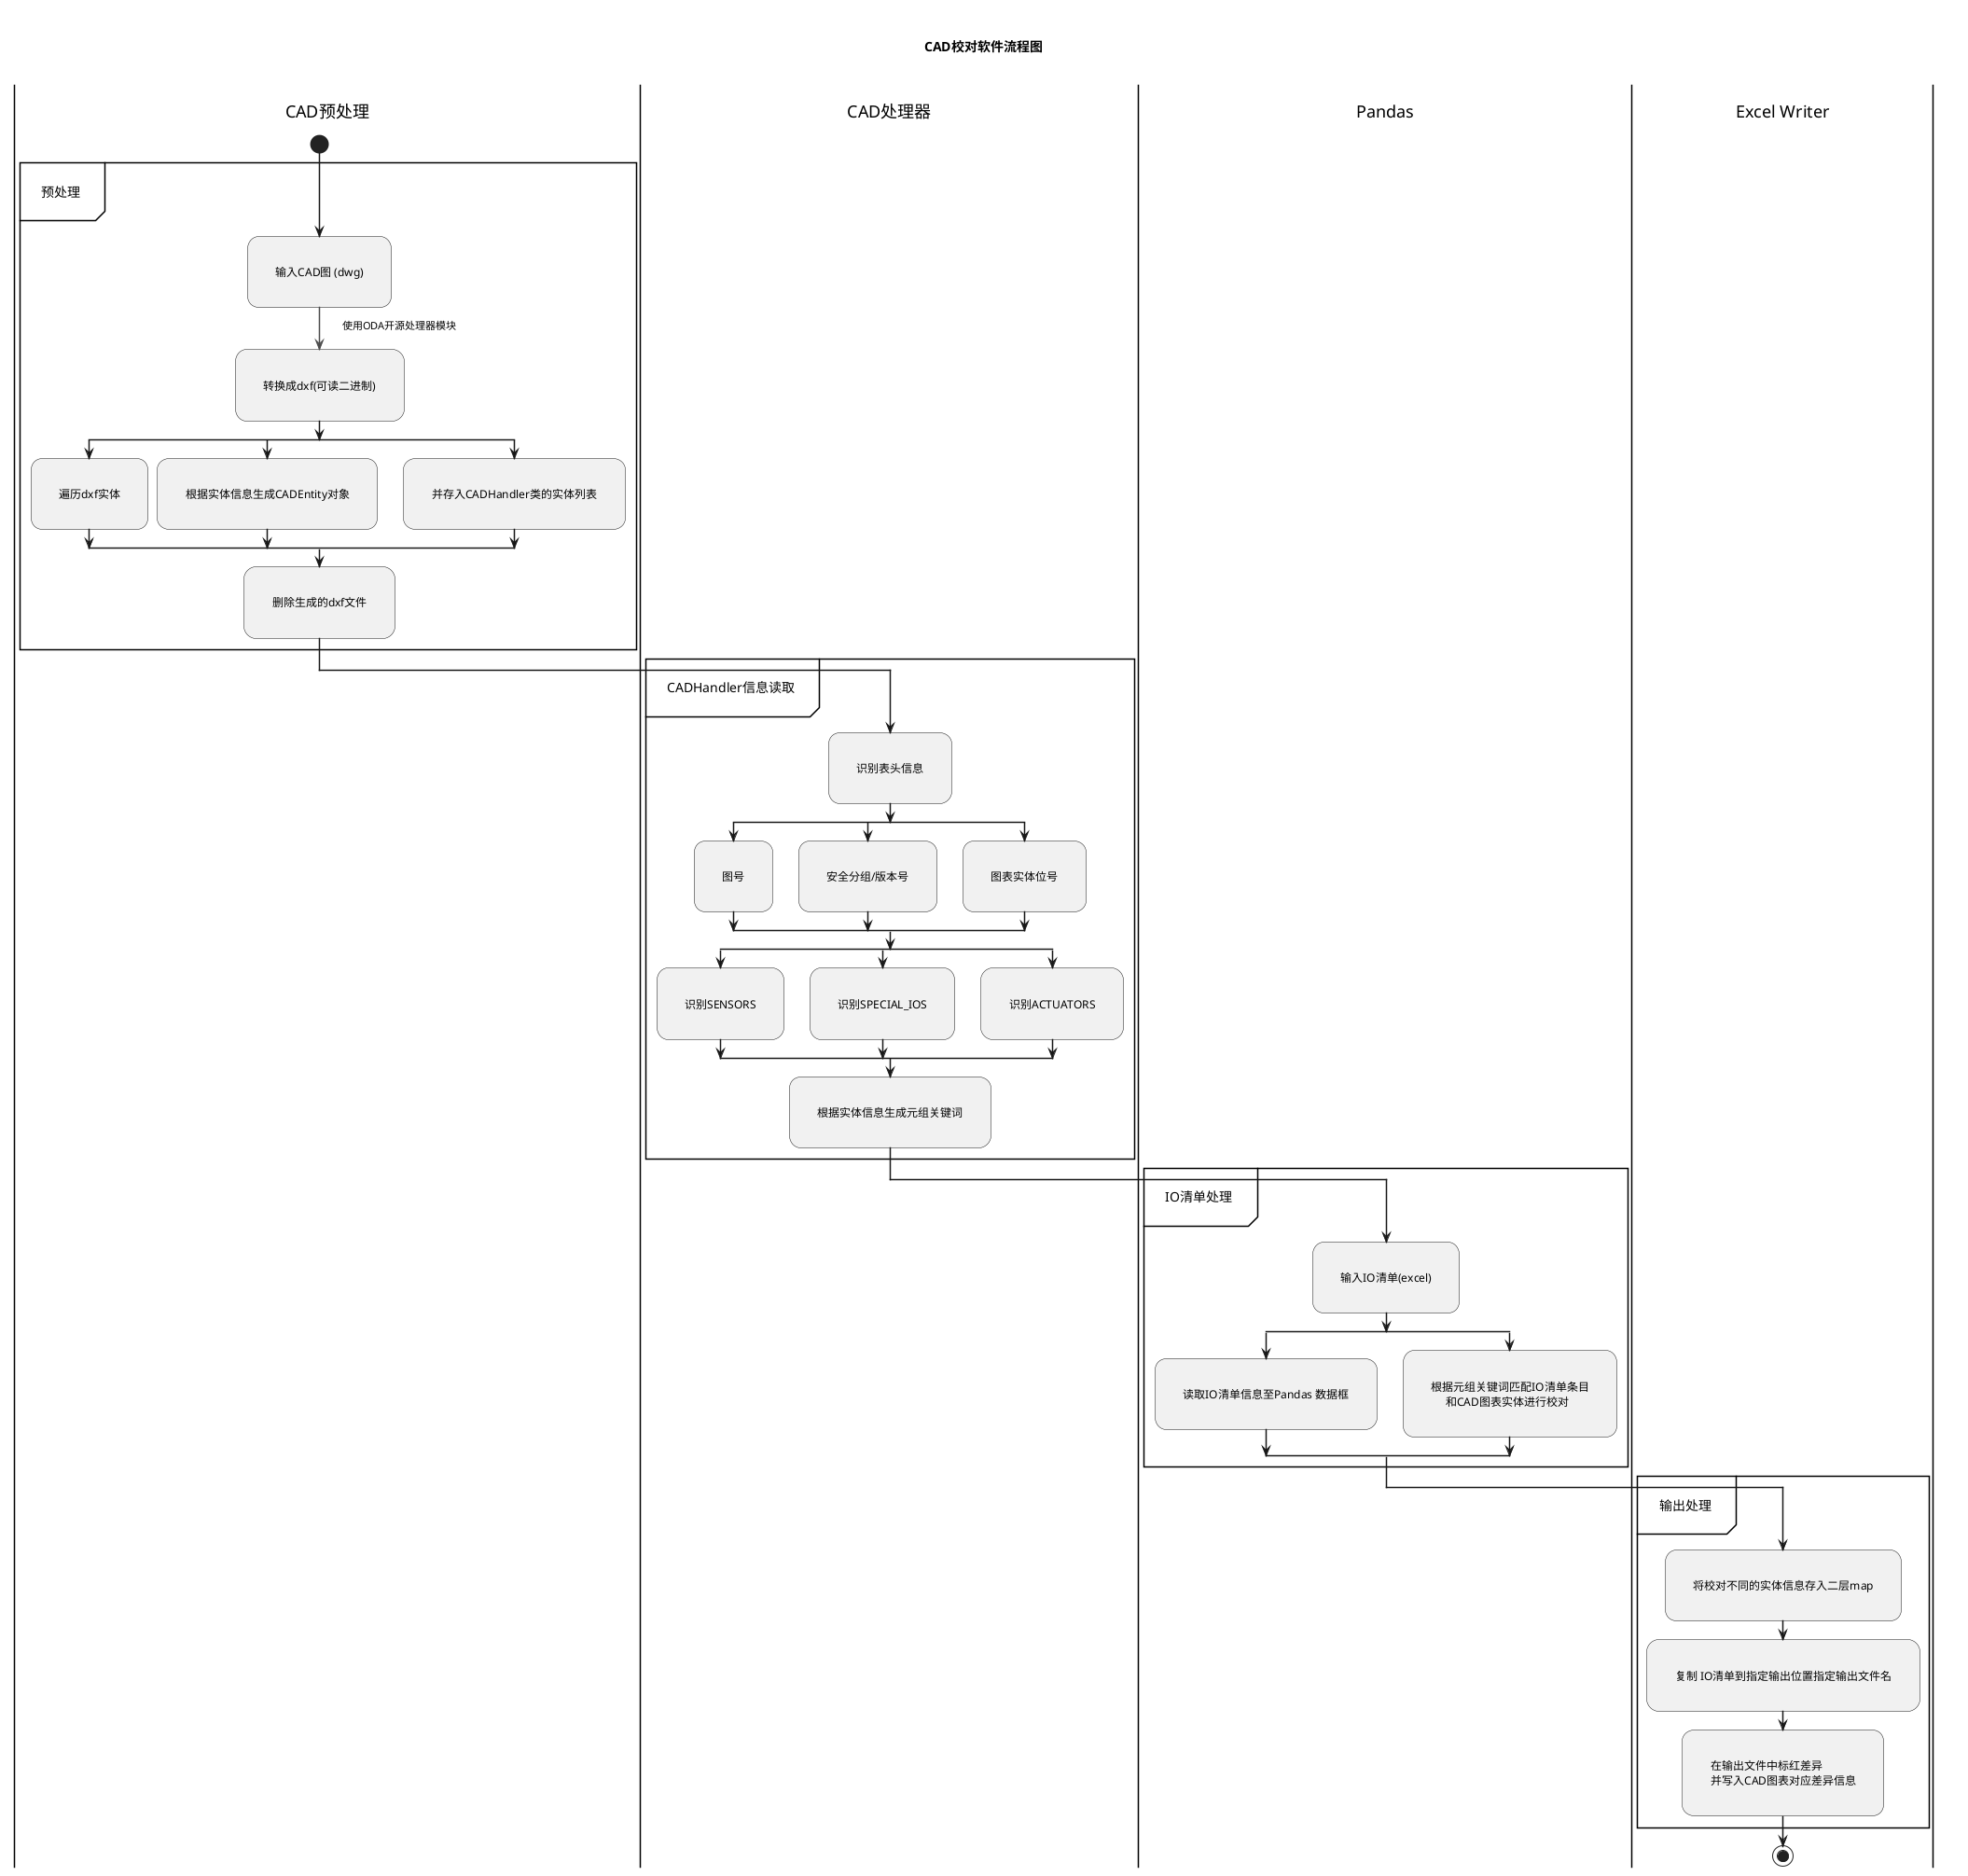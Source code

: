 @startuml convert
title CAD校对软件流程图

skinparam monochrome true
skinparam shadowing false
skinparam arrowThickness 1.5
skinparam arrowDirection -left-
skinparam padding 20

|CAD预处理|
start
partition "预处理" {
   
    :输入CAD图 (dwg);
    -[#red]->使用ODA开源处理器模块;
    :转换成dxf(可读二进制);
    split
        :遍历dxf实体;
    split again
        :根据实体信息生成CADEntity对象;
    split again
        :并存入CADHandler类的实体列表;
    end split
    :删除生成的dxf文件;
    
}

|CAD处理器|

partition "CADHandler信息读取" {
    :识别表头信息;
    split
        :图号;
    split again
        :安全分组/版本号;
    split again
        :图表实体位号;
    end split
    split
        :识别SENSORS;
    split again
        :识别SPECIAL_IOS;
    split again
        :识别ACTUATORS;
    end split
    :根据实体信息生成元组关键词;
}

|Pandas|

partition "IO清单处理" {
    :输入IO清单(excel);
    split
        :读取IO清单信息至Pandas 数据框;
    split again        
        :根据元组关键词匹配IO清单条目\n     和CAD图表实体进行校对;
    end split        
}


|Excel Writer|
partition "输出处理" {
    :将校对不同的实体信息存入二层map;
    :复制 IO清单到指定输出位置指定输出文件名;
    :在输出文件中标红差异\n并写入CAD图表对应差异信息;
}

stop
@enduml